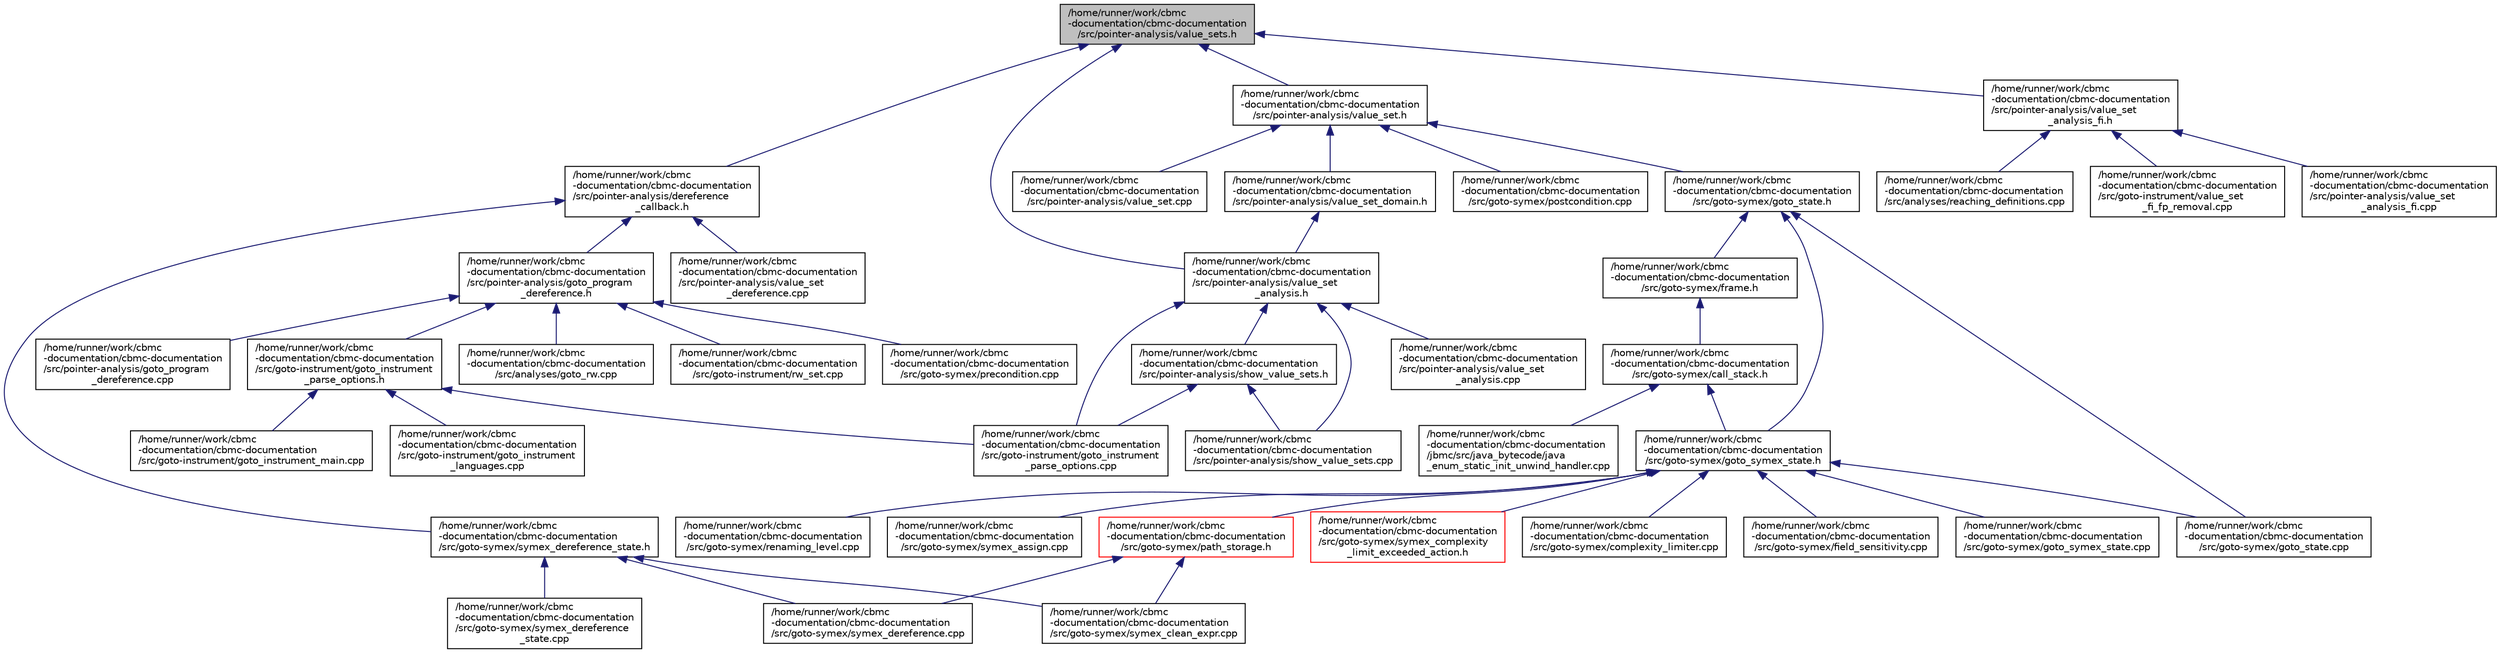 digraph "/home/runner/work/cbmc-documentation/cbmc-documentation/src/pointer-analysis/value_sets.h"
{
 // LATEX_PDF_SIZE
  bgcolor="transparent";
  edge [fontname="Helvetica",fontsize="10",labelfontname="Helvetica",labelfontsize="10"];
  node [fontname="Helvetica",fontsize="10",shape=record];
  Node1 [label="/home/runner/work/cbmc\l-documentation/cbmc-documentation\l/src/pointer-analysis/value_sets.h",height=0.2,width=0.4,color="black", fillcolor="grey75", style="filled", fontcolor="black",tooltip=" "];
  Node1 -> Node2 [dir="back",color="midnightblue",fontsize="10",style="solid",fontname="Helvetica"];
  Node2 [label="/home/runner/work/cbmc\l-documentation/cbmc-documentation\l/src/pointer-analysis/dereference\l_callback.h",height=0.2,width=0.4,color="black",URL="$dereference__callback_8h.html",tooltip=" "];
  Node2 -> Node3 [dir="back",color="midnightblue",fontsize="10",style="solid",fontname="Helvetica"];
  Node3 [label="/home/runner/work/cbmc\l-documentation/cbmc-documentation\l/src/goto-symex/symex_dereference_state.h",height=0.2,width=0.4,color="black",URL="$symex__dereference__state_8h.html",tooltip=" "];
  Node3 -> Node4 [dir="back",color="midnightblue",fontsize="10",style="solid",fontname="Helvetica"];
  Node4 [label="/home/runner/work/cbmc\l-documentation/cbmc-documentation\l/src/goto-symex/symex_clean_expr.cpp",height=0.2,width=0.4,color="black",URL="$symex__clean__expr_8cpp.html",tooltip=" "];
  Node3 -> Node5 [dir="back",color="midnightblue",fontsize="10",style="solid",fontname="Helvetica"];
  Node5 [label="/home/runner/work/cbmc\l-documentation/cbmc-documentation\l/src/goto-symex/symex_dereference.cpp",height=0.2,width=0.4,color="black",URL="$symex__dereference_8cpp.html",tooltip=" "];
  Node3 -> Node6 [dir="back",color="midnightblue",fontsize="10",style="solid",fontname="Helvetica"];
  Node6 [label="/home/runner/work/cbmc\l-documentation/cbmc-documentation\l/src/goto-symex/symex_dereference\l_state.cpp",height=0.2,width=0.4,color="black",URL="$symex__dereference__state_8cpp.html",tooltip=" "];
  Node2 -> Node7 [dir="back",color="midnightblue",fontsize="10",style="solid",fontname="Helvetica"];
  Node7 [label="/home/runner/work/cbmc\l-documentation/cbmc-documentation\l/src/pointer-analysis/goto_program\l_dereference.h",height=0.2,width=0.4,color="black",URL="$goto__program__dereference_8h.html",tooltip=" "];
  Node7 -> Node8 [dir="back",color="midnightblue",fontsize="10",style="solid",fontname="Helvetica"];
  Node8 [label="/home/runner/work/cbmc\l-documentation/cbmc-documentation\l/src/analyses/goto_rw.cpp",height=0.2,width=0.4,color="black",URL="$goto__rw_8cpp.html",tooltip=" "];
  Node7 -> Node9 [dir="back",color="midnightblue",fontsize="10",style="solid",fontname="Helvetica"];
  Node9 [label="/home/runner/work/cbmc\l-documentation/cbmc-documentation\l/src/goto-instrument/goto_instrument\l_parse_options.h",height=0.2,width=0.4,color="black",URL="$goto__instrument__parse__options_8h.html",tooltip=" "];
  Node9 -> Node10 [dir="back",color="midnightblue",fontsize="10",style="solid",fontname="Helvetica"];
  Node10 [label="/home/runner/work/cbmc\l-documentation/cbmc-documentation\l/src/goto-instrument/goto_instrument\l_languages.cpp",height=0.2,width=0.4,color="black",URL="$goto__instrument__languages_8cpp.html",tooltip=" "];
  Node9 -> Node11 [dir="back",color="midnightblue",fontsize="10",style="solid",fontname="Helvetica"];
  Node11 [label="/home/runner/work/cbmc\l-documentation/cbmc-documentation\l/src/goto-instrument/goto_instrument_main.cpp",height=0.2,width=0.4,color="black",URL="$goto__instrument__main_8cpp.html",tooltip=" "];
  Node9 -> Node12 [dir="back",color="midnightblue",fontsize="10",style="solid",fontname="Helvetica"];
  Node12 [label="/home/runner/work/cbmc\l-documentation/cbmc-documentation\l/src/goto-instrument/goto_instrument\l_parse_options.cpp",height=0.2,width=0.4,color="black",URL="$goto__instrument__parse__options_8cpp.html",tooltip=" "];
  Node7 -> Node13 [dir="back",color="midnightblue",fontsize="10",style="solid",fontname="Helvetica"];
  Node13 [label="/home/runner/work/cbmc\l-documentation/cbmc-documentation\l/src/goto-instrument/rw_set.cpp",height=0.2,width=0.4,color="black",URL="$rw__set_8cpp.html",tooltip=" "];
  Node7 -> Node14 [dir="back",color="midnightblue",fontsize="10",style="solid",fontname="Helvetica"];
  Node14 [label="/home/runner/work/cbmc\l-documentation/cbmc-documentation\l/src/goto-symex/precondition.cpp",height=0.2,width=0.4,color="black",URL="$precondition_8cpp.html",tooltip=" "];
  Node7 -> Node15 [dir="back",color="midnightblue",fontsize="10",style="solid",fontname="Helvetica"];
  Node15 [label="/home/runner/work/cbmc\l-documentation/cbmc-documentation\l/src/pointer-analysis/goto_program\l_dereference.cpp",height=0.2,width=0.4,color="black",URL="$goto__program__dereference_8cpp.html",tooltip=" "];
  Node2 -> Node16 [dir="back",color="midnightblue",fontsize="10",style="solid",fontname="Helvetica"];
  Node16 [label="/home/runner/work/cbmc\l-documentation/cbmc-documentation\l/src/pointer-analysis/value_set\l_dereference.cpp",height=0.2,width=0.4,color="black",URL="$value__set__dereference_8cpp.html",tooltip=" "];
  Node1 -> Node17 [dir="back",color="midnightblue",fontsize="10",style="solid",fontname="Helvetica"];
  Node17 [label="/home/runner/work/cbmc\l-documentation/cbmc-documentation\l/src/pointer-analysis/value_set.h",height=0.2,width=0.4,color="black",URL="$value__set_8h.html",tooltip=" "];
  Node17 -> Node18 [dir="back",color="midnightblue",fontsize="10",style="solid",fontname="Helvetica"];
  Node18 [label="/home/runner/work/cbmc\l-documentation/cbmc-documentation\l/src/goto-symex/goto_state.h",height=0.2,width=0.4,color="black",URL="$goto__state_8h.html",tooltip=" "];
  Node18 -> Node19 [dir="back",color="midnightblue",fontsize="10",style="solid",fontname="Helvetica"];
  Node19 [label="/home/runner/work/cbmc\l-documentation/cbmc-documentation\l/src/goto-symex/frame.h",height=0.2,width=0.4,color="black",URL="$frame_8h.html",tooltip=" "];
  Node19 -> Node20 [dir="back",color="midnightblue",fontsize="10",style="solid",fontname="Helvetica"];
  Node20 [label="/home/runner/work/cbmc\l-documentation/cbmc-documentation\l/src/goto-symex/call_stack.h",height=0.2,width=0.4,color="black",URL="$call__stack_8h.html",tooltip=" "];
  Node20 -> Node21 [dir="back",color="midnightblue",fontsize="10",style="solid",fontname="Helvetica"];
  Node21 [label="/home/runner/work/cbmc\l-documentation/cbmc-documentation\l/src/goto-symex/goto_symex_state.h",height=0.2,width=0.4,color="black",URL="$goto__symex__state_8h.html",tooltip=" "];
  Node21 -> Node22 [dir="back",color="midnightblue",fontsize="10",style="solid",fontname="Helvetica"];
  Node22 [label="/home/runner/work/cbmc\l-documentation/cbmc-documentation\l/src/goto-symex/symex_complexity\l_limit_exceeded_action.h",height=0.2,width=0.4,color="red",URL="$symex__complexity__limit__exceeded__action_8h.html",tooltip=" "];
  Node21 -> Node65 [dir="back",color="midnightblue",fontsize="10",style="solid",fontname="Helvetica"];
  Node65 [label="/home/runner/work/cbmc\l-documentation/cbmc-documentation\l/src/goto-symex/complexity_limiter.cpp",height=0.2,width=0.4,color="black",URL="$complexity__limiter_8cpp.html",tooltip=" "];
  Node21 -> Node66 [dir="back",color="midnightblue",fontsize="10",style="solid",fontname="Helvetica"];
  Node66 [label="/home/runner/work/cbmc\l-documentation/cbmc-documentation\l/src/goto-symex/field_sensitivity.cpp",height=0.2,width=0.4,color="black",URL="$field__sensitivity_8cpp.html",tooltip=" "];
  Node21 -> Node67 [dir="back",color="midnightblue",fontsize="10",style="solid",fontname="Helvetica"];
  Node67 [label="/home/runner/work/cbmc\l-documentation/cbmc-documentation\l/src/goto-symex/goto_state.cpp",height=0.2,width=0.4,color="black",URL="$goto__state_8cpp.html",tooltip=" "];
  Node21 -> Node68 [dir="back",color="midnightblue",fontsize="10",style="solid",fontname="Helvetica"];
  Node68 [label="/home/runner/work/cbmc\l-documentation/cbmc-documentation\l/src/goto-symex/goto_symex_state.cpp",height=0.2,width=0.4,color="black",URL="$goto__symex__state_8cpp.html",tooltip=" "];
  Node21 -> Node69 [dir="back",color="midnightblue",fontsize="10",style="solid",fontname="Helvetica"];
  Node69 [label="/home/runner/work/cbmc\l-documentation/cbmc-documentation\l/src/goto-symex/path_storage.h",height=0.2,width=0.4,color="red",URL="$path__storage_8h.html",tooltip="Storage of symbolic execution paths to resume."];
  Node69 -> Node4 [dir="back",color="midnightblue",fontsize="10",style="solid",fontname="Helvetica"];
  Node69 -> Node5 [dir="back",color="midnightblue",fontsize="10",style="solid",fontname="Helvetica"];
  Node21 -> Node76 [dir="back",color="midnightblue",fontsize="10",style="solid",fontname="Helvetica"];
  Node76 [label="/home/runner/work/cbmc\l-documentation/cbmc-documentation\l/src/goto-symex/renaming_level.cpp",height=0.2,width=0.4,color="black",URL="$renaming__level_8cpp.html",tooltip=" "];
  Node21 -> Node77 [dir="back",color="midnightblue",fontsize="10",style="solid",fontname="Helvetica"];
  Node77 [label="/home/runner/work/cbmc\l-documentation/cbmc-documentation\l/src/goto-symex/symex_assign.cpp",height=0.2,width=0.4,color="black",URL="$symex__assign_8cpp.html",tooltip=" "];
  Node20 -> Node78 [dir="back",color="midnightblue",fontsize="10",style="solid",fontname="Helvetica"];
  Node78 [label="/home/runner/work/cbmc\l-documentation/cbmc-documentation\l/jbmc/src/java_bytecode/java\l_enum_static_init_unwind_handler.cpp",height=0.2,width=0.4,color="black",URL="$java__enum__static__init__unwind__handler_8cpp.html",tooltip=" "];
  Node18 -> Node21 [dir="back",color="midnightblue",fontsize="10",style="solid",fontname="Helvetica"];
  Node18 -> Node67 [dir="back",color="midnightblue",fontsize="10",style="solid",fontname="Helvetica"];
  Node17 -> Node79 [dir="back",color="midnightblue",fontsize="10",style="solid",fontname="Helvetica"];
  Node79 [label="/home/runner/work/cbmc\l-documentation/cbmc-documentation\l/src/goto-symex/postcondition.cpp",height=0.2,width=0.4,color="black",URL="$postcondition_8cpp.html",tooltip=" "];
  Node17 -> Node80 [dir="back",color="midnightblue",fontsize="10",style="solid",fontname="Helvetica"];
  Node80 [label="/home/runner/work/cbmc\l-documentation/cbmc-documentation\l/src/pointer-analysis/value_set_domain.h",height=0.2,width=0.4,color="black",URL="$value__set__domain_8h.html",tooltip=" "];
  Node80 -> Node81 [dir="back",color="midnightblue",fontsize="10",style="solid",fontname="Helvetica"];
  Node81 [label="/home/runner/work/cbmc\l-documentation/cbmc-documentation\l/src/pointer-analysis/value_set\l_analysis.h",height=0.2,width=0.4,color="black",URL="$value__set__analysis_8h.html",tooltip=" "];
  Node81 -> Node12 [dir="back",color="midnightblue",fontsize="10",style="solid",fontname="Helvetica"];
  Node81 -> Node82 [dir="back",color="midnightblue",fontsize="10",style="solid",fontname="Helvetica"];
  Node82 [label="/home/runner/work/cbmc\l-documentation/cbmc-documentation\l/src/pointer-analysis/show_value_sets.h",height=0.2,width=0.4,color="black",URL="$show__value__sets_8h.html",tooltip=" "];
  Node82 -> Node12 [dir="back",color="midnightblue",fontsize="10",style="solid",fontname="Helvetica"];
  Node82 -> Node83 [dir="back",color="midnightblue",fontsize="10",style="solid",fontname="Helvetica"];
  Node83 [label="/home/runner/work/cbmc\l-documentation/cbmc-documentation\l/src/pointer-analysis/show_value_sets.cpp",height=0.2,width=0.4,color="black",URL="$show__value__sets_8cpp.html",tooltip=" "];
  Node81 -> Node83 [dir="back",color="midnightblue",fontsize="10",style="solid",fontname="Helvetica"];
  Node81 -> Node84 [dir="back",color="midnightblue",fontsize="10",style="solid",fontname="Helvetica"];
  Node84 [label="/home/runner/work/cbmc\l-documentation/cbmc-documentation\l/src/pointer-analysis/value_set\l_analysis.cpp",height=0.2,width=0.4,color="black",URL="$value__set__analysis_8cpp.html",tooltip=" "];
  Node17 -> Node85 [dir="back",color="midnightblue",fontsize="10",style="solid",fontname="Helvetica"];
  Node85 [label="/home/runner/work/cbmc\l-documentation/cbmc-documentation\l/src/pointer-analysis/value_set.cpp",height=0.2,width=0.4,color="black",URL="$value__set_8cpp.html",tooltip=" "];
  Node1 -> Node81 [dir="back",color="midnightblue",fontsize="10",style="solid",fontname="Helvetica"];
  Node1 -> Node86 [dir="back",color="midnightblue",fontsize="10",style="solid",fontname="Helvetica"];
  Node86 [label="/home/runner/work/cbmc\l-documentation/cbmc-documentation\l/src/pointer-analysis/value_set\l_analysis_fi.h",height=0.2,width=0.4,color="black",URL="$value__set__analysis__fi_8h.html",tooltip=" "];
  Node86 -> Node87 [dir="back",color="midnightblue",fontsize="10",style="solid",fontname="Helvetica"];
  Node87 [label="/home/runner/work/cbmc\l-documentation/cbmc-documentation\l/src/analyses/reaching_definitions.cpp",height=0.2,width=0.4,color="black",URL="$reaching__definitions_8cpp.html",tooltip=" "];
  Node86 -> Node88 [dir="back",color="midnightblue",fontsize="10",style="solid",fontname="Helvetica"];
  Node88 [label="/home/runner/work/cbmc\l-documentation/cbmc-documentation\l/src/goto-instrument/value_set\l_fi_fp_removal.cpp",height=0.2,width=0.4,color="black",URL="$value__set__fi__fp__removal_8cpp.html",tooltip=" "];
  Node86 -> Node89 [dir="back",color="midnightblue",fontsize="10",style="solid",fontname="Helvetica"];
  Node89 [label="/home/runner/work/cbmc\l-documentation/cbmc-documentation\l/src/pointer-analysis/value_set\l_analysis_fi.cpp",height=0.2,width=0.4,color="black",URL="$value__set__analysis__fi_8cpp.html",tooltip=" "];
}
